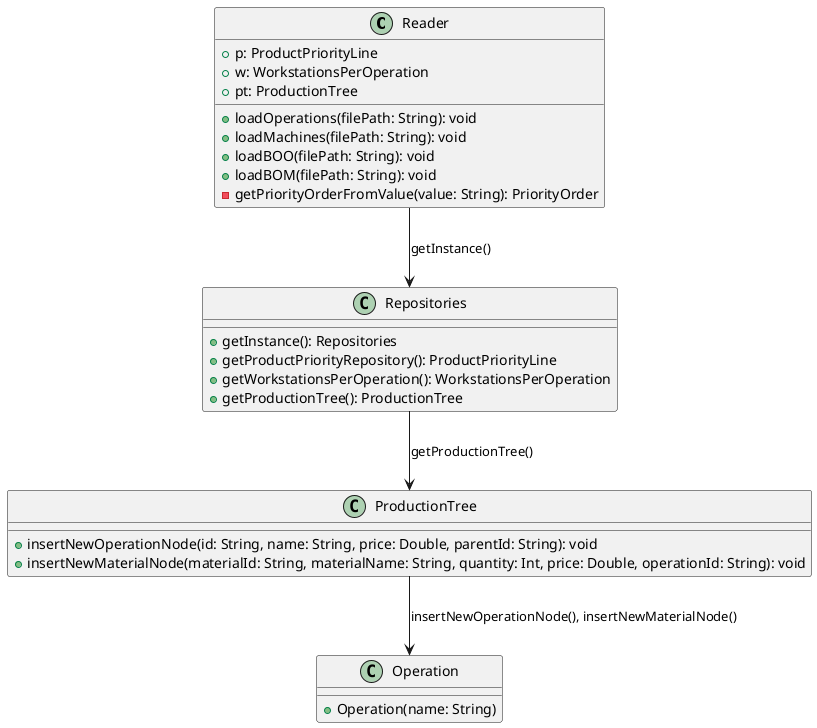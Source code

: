 @startuml
skinparam packageStyle rectangle
skinparam shadowing false
skinparam linetype polyline

class Reader {
    +loadOperations(filePath: String): void
    +loadMachines(filePath: String): void
    +loadBOO(filePath: String): void
    +loadBOM(filePath: String): void
    -getPriorityOrderFromValue(value: String): PriorityOrder

    +p: ProductPriorityLine
    +w: WorkstationsPerOperation
    +pt: ProductionTree
}

class ProductionTree {
    +insertNewOperationNode(id: String, name: String, price: Double, parentId: String): void
    +insertNewMaterialNode(materialId: String, materialName: String, quantity: Int, price: Double, operationId: String): void
}

class Repositories {
    +getInstance(): Repositories
    +getProductPriorityRepository(): ProductPriorityLine
    +getWorkstationsPerOperation(): WorkstationsPerOperation
    +getProductionTree(): ProductionTree
}

class Operation {
    +Operation(name: String)
}

Reader --> Repositories : getInstance()
Repositories --> ProductionTree : getProductionTree()

ProductionTree --> Operation : insertNewOperationNode(), insertNewMaterialNode()

@enduml
